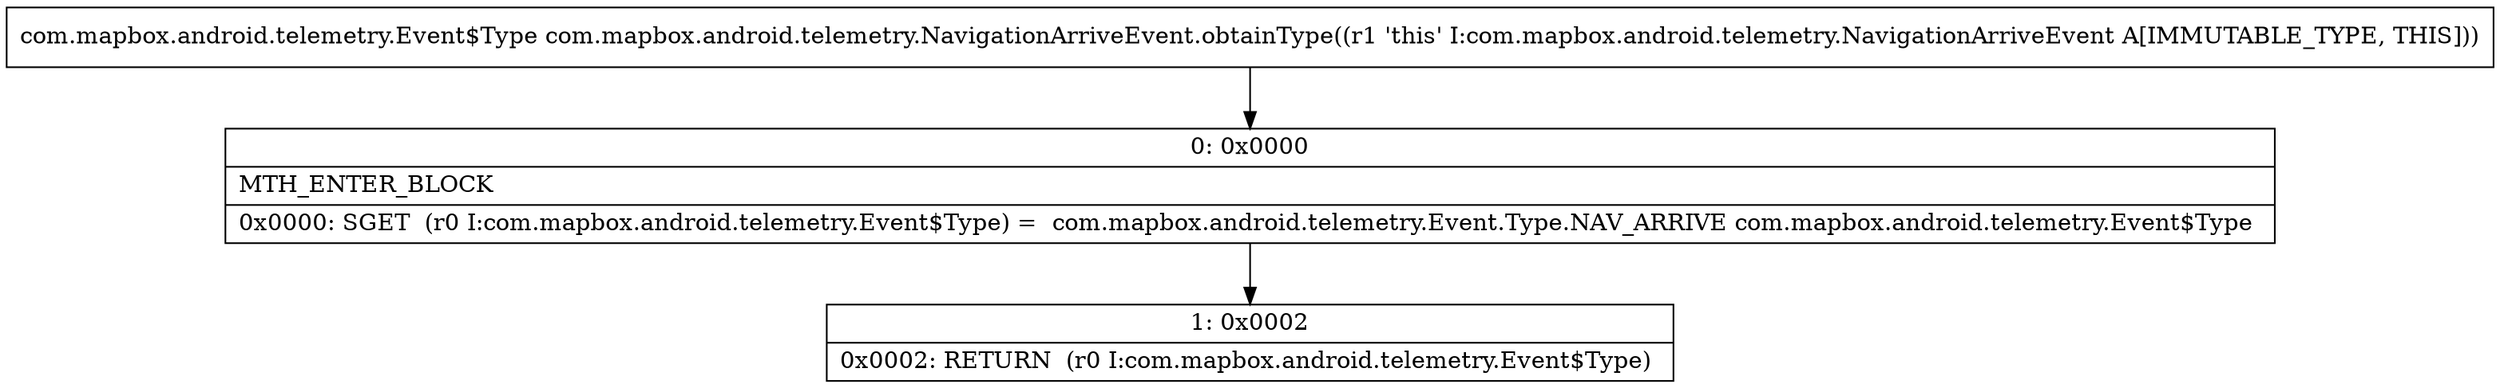 digraph "CFG forcom.mapbox.android.telemetry.NavigationArriveEvent.obtainType()Lcom\/mapbox\/android\/telemetry\/Event$Type;" {
Node_0 [shape=record,label="{0\:\ 0x0000|MTH_ENTER_BLOCK\l|0x0000: SGET  (r0 I:com.mapbox.android.telemetry.Event$Type) =  com.mapbox.android.telemetry.Event.Type.NAV_ARRIVE com.mapbox.android.telemetry.Event$Type \l}"];
Node_1 [shape=record,label="{1\:\ 0x0002|0x0002: RETURN  (r0 I:com.mapbox.android.telemetry.Event$Type) \l}"];
MethodNode[shape=record,label="{com.mapbox.android.telemetry.Event$Type com.mapbox.android.telemetry.NavigationArriveEvent.obtainType((r1 'this' I:com.mapbox.android.telemetry.NavigationArriveEvent A[IMMUTABLE_TYPE, THIS])) }"];
MethodNode -> Node_0;
Node_0 -> Node_1;
}

